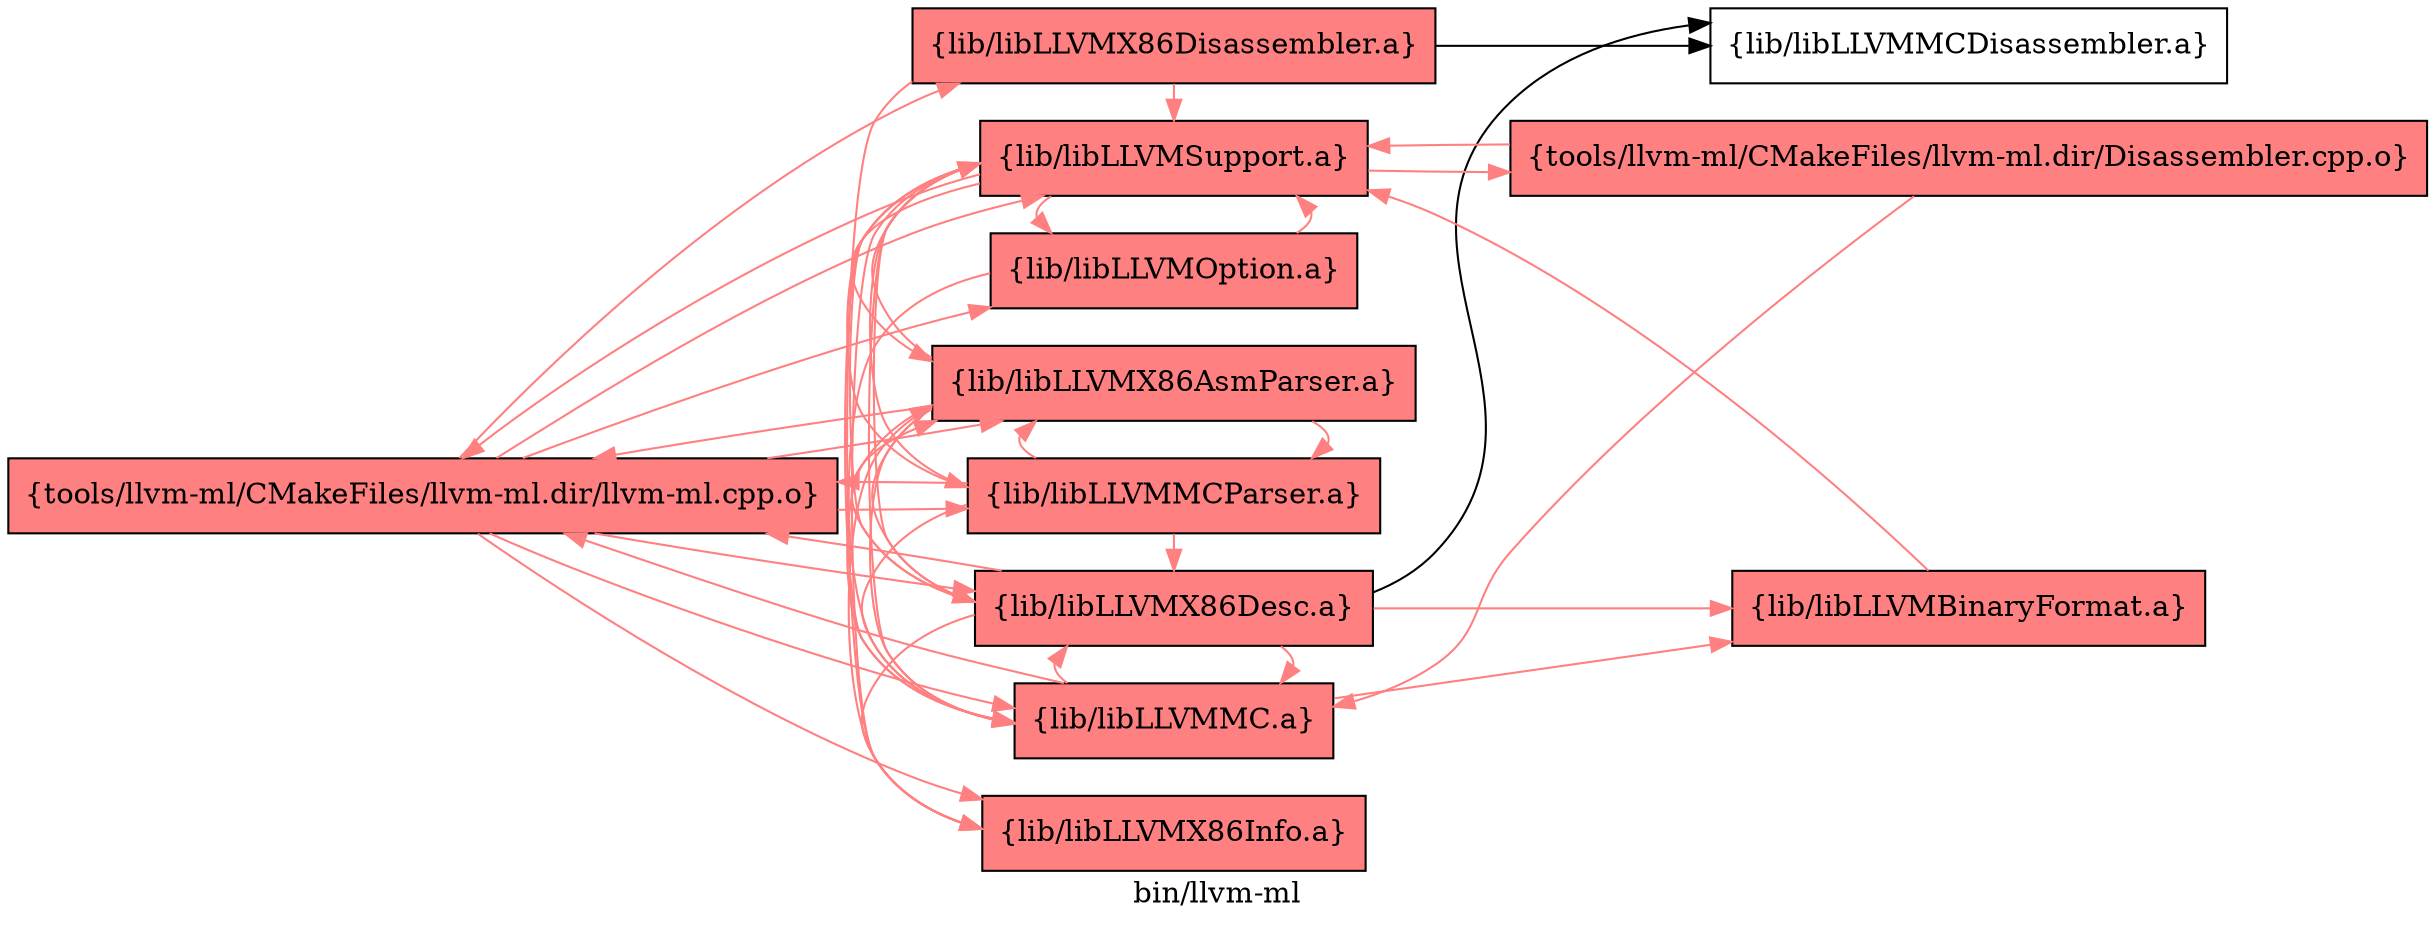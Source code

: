 digraph "bin/llvm-ml" {
	label="bin/llvm-ml";
	rankdir="LR"
	{ rank=same; Node0x557a6b2b3af8;  }
	{ rank=same; Node0x557a6b2b4c78; Node0x557a6b2b3468; Node0x557a6b2b2e78; Node0x557a6b2b3dc8; Node0x557a6b2b3878; Node0x557a6b2b21a8; Node0x557a6b2b1a78; Node0x557a6b2b29c8;  }

	Node0x557a6b2b3af8 [shape=record,shape=box,style=filled,fillcolor="1.000000 0.5 1",group=1,label="{tools/llvm-ml/CMakeFiles/llvm-ml.dir/llvm-ml.cpp.o}"];
	Node0x557a6b2b3af8 -> Node0x557a6b2b4c78[color="1.000000 0.5 1"];
	Node0x557a6b2b3af8 -> Node0x557a6b2b3468[color="1.000000 0.5 1"];
	Node0x557a6b2b3af8 -> Node0x557a6b2b2e78[color="1.000000 0.5 1"];
	Node0x557a6b2b3af8 -> Node0x557a6b2b3dc8[color="1.000000 0.5 1"];
	Node0x557a6b2b3af8 -> Node0x557a6b2b3878[color="1.000000 0.5 1"];
	Node0x557a6b2b3af8 -> Node0x557a6b2b21a8[color="1.000000 0.5 1"];
	Node0x557a6b2b3af8 -> Node0x557a6b2b1a78[color="1.000000 0.5 1"];
	Node0x557a6b2b3af8 -> Node0x557a6b2b29c8[color="1.000000 0.5 1"];
	Node0x557a6b2b4c78 [shape=record,shape=box,style=filled,fillcolor="1.000000 0.5 1",group=1,label="{lib/libLLVMX86AsmParser.a}"];
	Node0x557a6b2b4c78 -> Node0x557a6b2b3af8[color="1.000000 0.5 1"];
	Node0x557a6b2b4c78 -> Node0x557a6b2b3468[color="1.000000 0.5 1"];
	Node0x557a6b2b4c78 -> Node0x557a6b2b3dc8[color="1.000000 0.5 1"];
	Node0x557a6b2b4c78 -> Node0x557a6b2b3878[color="1.000000 0.5 1"];
	Node0x557a6b2b4c78 -> Node0x557a6b2b21a8[color="1.000000 0.5 1"];
	Node0x557a6b2b4c78 -> Node0x557a6b2b29c8[color="1.000000 0.5 1"];
	Node0x557a6b2b3468 [shape=record,shape=box,style=filled,fillcolor="1.000000 0.5 1",group=1,label="{lib/libLLVMX86Desc.a}"];
	Node0x557a6b2b3468 -> Node0x557a6b2b3af8[color="1.000000 0.5 1"];
	Node0x557a6b2b3468 -> Node0x557a6b2b3878[color="1.000000 0.5 1"];
	Node0x557a6b2b3468 -> Node0x557a6b2b29c8[color="1.000000 0.5 1"];
	Node0x557a6b2b3468 -> Node0x557a6b2b3dc8[color="1.000000 0.5 1"];
	Node0x557a6b2b3468 -> Node0x557a6b2b2478;
	Node0x557a6b2b3468 -> Node0x557a6b2b4c78[color="1.000000 0.5 1"];
	Node0x557a6b2b3468 -> Node0x557a6b2b0678[color="1.000000 0.5 1"];
	Node0x557a6b2b2e78 [shape=record,shape=box,style=filled,fillcolor="1.000000 0.5 1",group=1,label="{lib/libLLVMX86Disassembler.a}"];
	Node0x557a6b2b2e78 -> Node0x557a6b2b3dc8[color="1.000000 0.5 1"];
	Node0x557a6b2b2e78 -> Node0x557a6b2b29c8[color="1.000000 0.5 1"];
	Node0x557a6b2b2e78 -> Node0x557a6b2b2478;
	Node0x557a6b2b3dc8 [shape=record,shape=box,style=filled,fillcolor="1.000000 0.5 1",group=1,label="{lib/libLLVMX86Info.a}"];
	Node0x557a6b2b3dc8 -> Node0x557a6b2b29c8[color="1.000000 0.5 1"];
	Node0x557a6b2b3878 [shape=record,shape=box,style=filled,fillcolor="1.000000 0.5 1",group=1,label="{lib/libLLVMMC.a}"];
	Node0x557a6b2b3878 -> Node0x557a6b2b3468[color="1.000000 0.5 1"];
	Node0x557a6b2b3878 -> Node0x557a6b2b29c8[color="1.000000 0.5 1"];
	Node0x557a6b2b3878 -> Node0x557a6b2b3af8[color="1.000000 0.5 1"];
	Node0x557a6b2b3878 -> Node0x557a6b2b4c78[color="1.000000 0.5 1"];
	Node0x557a6b2b3878 -> Node0x557a6b2b0678[color="1.000000 0.5 1"];
	Node0x557a6b2b21a8 [shape=record,shape=box,style=filled,fillcolor="1.000000 0.5 1",group=1,label="{lib/libLLVMMCParser.a}"];
	Node0x557a6b2b21a8 -> Node0x557a6b2b3af8[color="1.000000 0.5 1"];
	Node0x557a6b2b21a8 -> Node0x557a6b2b3878[color="1.000000 0.5 1"];
	Node0x557a6b2b21a8 -> Node0x557a6b2b29c8[color="1.000000 0.5 1"];
	Node0x557a6b2b21a8 -> Node0x557a6b2b4c78[color="1.000000 0.5 1"];
	Node0x557a6b2b21a8 -> Node0x557a6b2b3468[color="1.000000 0.5 1"];
	Node0x557a6b2b1a78 [shape=record,shape=box,style=filled,fillcolor="1.000000 0.5 1",group=1,label="{lib/libLLVMOption.a}"];
	Node0x557a6b2b1a78 -> Node0x557a6b2b29c8[color="1.000000 0.5 1"];
	Node0x557a6b2b1a78 -> Node0x557a6b2b3878[color="1.000000 0.5 1"];
	Node0x557a6b2b29c8 [shape=record,shape=box,style=filled,fillcolor="1.000000 0.5 1",group=1,label="{lib/libLLVMSupport.a}"];
	Node0x557a6b2b29c8 -> Node0x557a6b2b3878[color="1.000000 0.5 1"];
	Node0x557a6b2b29c8 -> Node0x557a6b2b21a8[color="1.000000 0.5 1"];
	Node0x557a6b2b29c8 -> Node0x557a6b2b3af8[color="1.000000 0.5 1"];
	Node0x557a6b2b29c8 -> Node0x557a6b2b4c78[color="1.000000 0.5 1"];
	Node0x557a6b2b29c8 -> Node0x557a6b2b3468[color="1.000000 0.5 1"];
	Node0x557a6b2b29c8 -> Node0x557a6b2b4228[color="1.000000 0.5 1"];
	Node0x557a6b2b29c8 -> Node0x557a6b2b1a78[color="1.000000 0.5 1"];
	Node0x557a6b2b4228 [shape=record,shape=box,style=filled,fillcolor="1.000000 0.5 1",group=1,label="{tools/llvm-ml/CMakeFiles/llvm-ml.dir/Disassembler.cpp.o}"];
	Node0x557a6b2b4228 -> Node0x557a6b2b3878[color="1.000000 0.5 1"];
	Node0x557a6b2b4228 -> Node0x557a6b2b29c8[color="1.000000 0.5 1"];
	Node0x557a6b2b2478 [shape=record,shape=box,group=0,label="{lib/libLLVMMCDisassembler.a}"];
	Node0x557a6b2b0678 [shape=record,shape=box,style=filled,fillcolor="1.000000 0.5 1",group=1,label="{lib/libLLVMBinaryFormat.a}"];
	Node0x557a6b2b0678 -> Node0x557a6b2b29c8[color="1.000000 0.5 1"];
}
